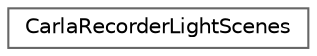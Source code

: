 digraph "类继承关系图"
{
 // INTERACTIVE_SVG=YES
 // LATEX_PDF_SIZE
  bgcolor="transparent";
  edge [fontname=Helvetica,fontsize=10,labelfontname=Helvetica,labelfontsize=10];
  node [fontname=Helvetica,fontsize=10,shape=box,height=0.2,width=0.4];
  rankdir="LR";
  Node0 [id="Node000000",label="CarlaRecorderLightScenes",height=0.2,width=0.4,color="grey40", fillcolor="white", style="filled",URL="$d0/d93/structCarlaRecorderLightScenes.html",tooltip=" "];
}
